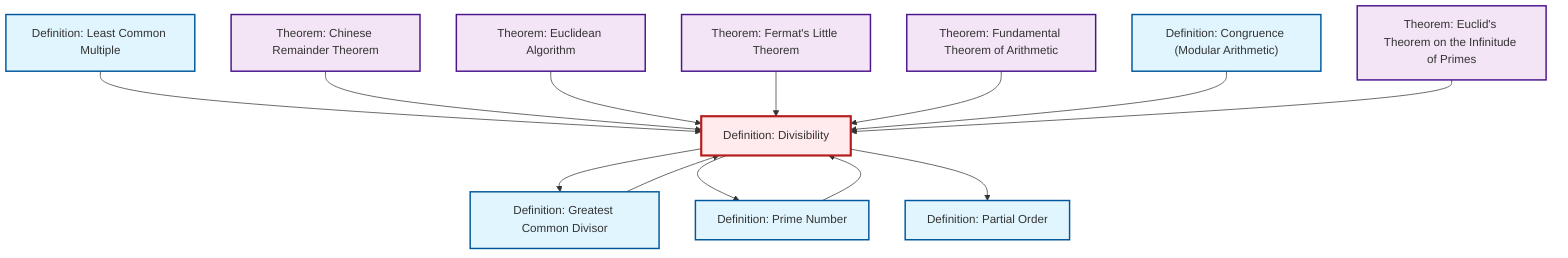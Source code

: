 graph TD
    classDef definition fill:#e1f5fe,stroke:#01579b,stroke-width:2px
    classDef theorem fill:#f3e5f5,stroke:#4a148c,stroke-width:2px
    classDef axiom fill:#fff3e0,stroke:#e65100,stroke-width:2px
    classDef example fill:#e8f5e9,stroke:#1b5e20,stroke-width:2px
    classDef current fill:#ffebee,stroke:#b71c1c,stroke-width:3px
    def-congruence["Definition: Congruence (Modular Arithmetic)"]:::definition
    def-divisibility["Definition: Divisibility"]:::definition
    thm-fundamental-arithmetic["Theorem: Fundamental Theorem of Arithmetic"]:::theorem
    thm-euclid-infinitude-primes["Theorem: Euclid's Theorem on the Infinitude of Primes"]:::theorem
    thm-fermat-little["Theorem: Fermat's Little Theorem"]:::theorem
    def-gcd["Definition: Greatest Common Divisor"]:::definition
    thm-chinese-remainder["Theorem: Chinese Remainder Theorem"]:::theorem
    def-partial-order["Definition: Partial Order"]:::definition
    def-prime["Definition: Prime Number"]:::definition
    def-lcm["Definition: Least Common Multiple"]:::definition
    thm-euclidean-algorithm["Theorem: Euclidean Algorithm"]:::theorem
    def-lcm --> def-divisibility
    thm-chinese-remainder --> def-divisibility
    thm-euclidean-algorithm --> def-divisibility
    def-gcd --> def-divisibility
    def-divisibility --> def-gcd
    thm-fermat-little --> def-divisibility
    thm-fundamental-arithmetic --> def-divisibility
    def-congruence --> def-divisibility
    def-divisibility --> def-prime
    thm-euclid-infinitude-primes --> def-divisibility
    def-divisibility --> def-partial-order
    def-prime --> def-divisibility
    class def-divisibility current